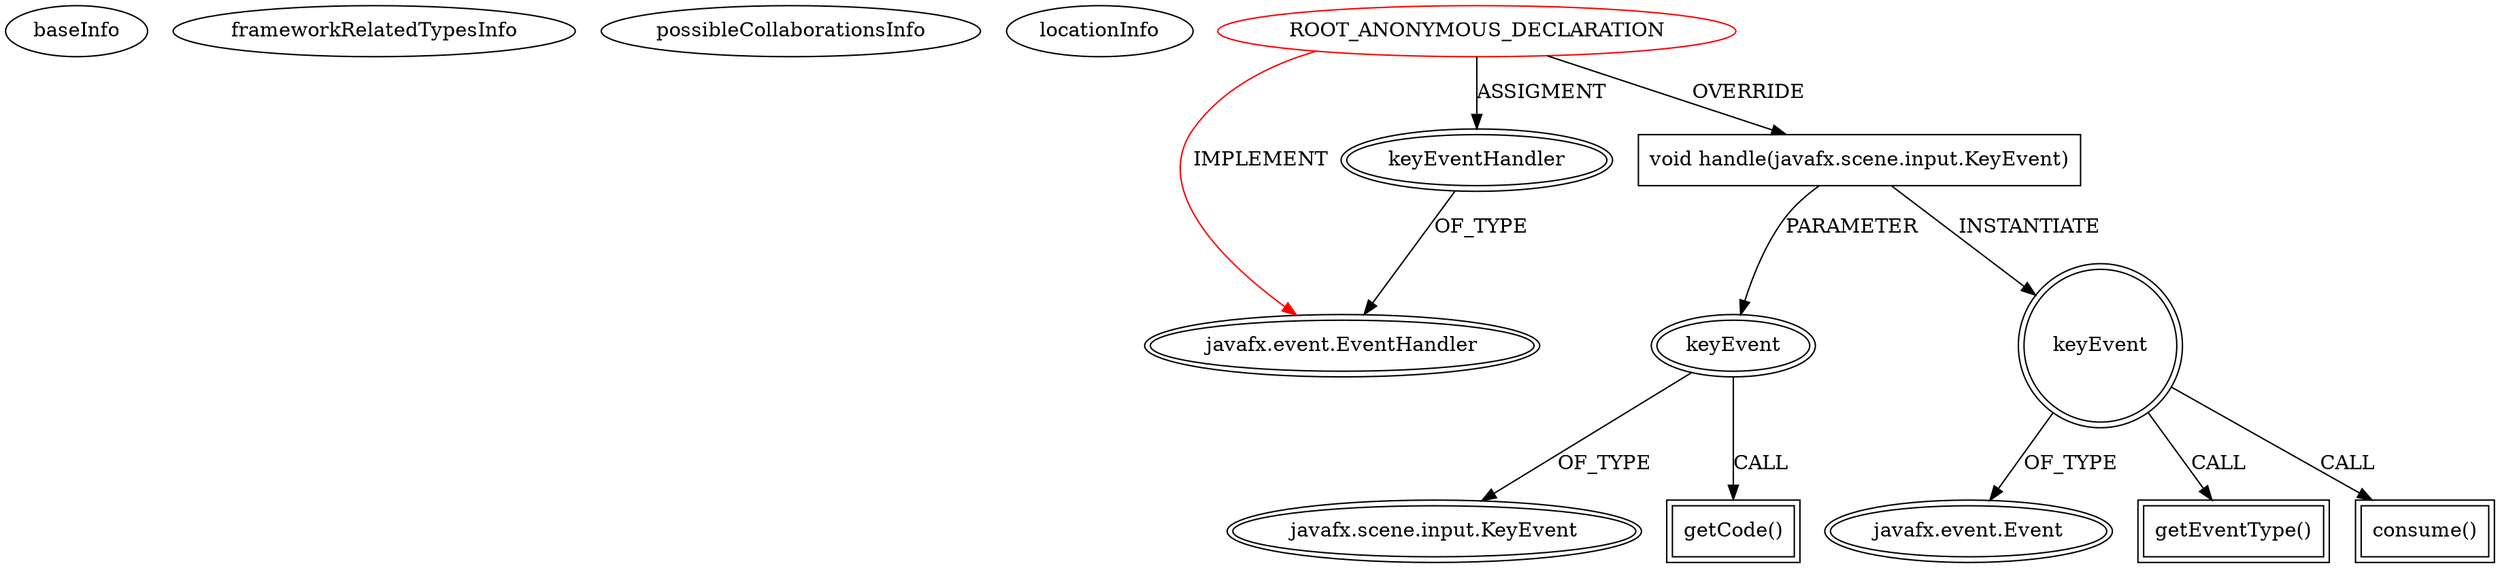 digraph {
baseInfo[graphId=637,category="extension_graph",isAnonymous=true,possibleRelation=false]
frameworkRelatedTypesInfo[0="javafx.event.EventHandler"]
possibleCollaborationsInfo[]
locationInfo[projectName="Johnmalc-JavaFX",filePath="/Johnmalc-JavaFX/JavaFX-master/src/ex/KeyboardExample.java",contextSignature="void installEventHandler(javafx.scene.Parent)",graphId="637"]
0[label="ROOT_ANONYMOUS_DECLARATION",vertexType="ROOT_ANONYMOUS_DECLARATION",isFrameworkType=false,color=red]
1[label="javafx.event.EventHandler",vertexType="FRAMEWORK_INTERFACE_TYPE",isFrameworkType=true,peripheries=2]
2[label="keyEventHandler",vertexType="OUTSIDE_VARIABLE_EXPRESION",isFrameworkType=true,peripheries=2]
4[label="void handle(javafx.scene.input.KeyEvent)",vertexType="OVERRIDING_METHOD_DECLARATION",isFrameworkType=false,shape=box]
5[label="keyEvent",vertexType="PARAMETER_DECLARATION",isFrameworkType=true,peripheries=2]
6[label="javafx.scene.input.KeyEvent",vertexType="FRAMEWORK_CLASS_TYPE",isFrameworkType=true,peripheries=2]
8[label="getCode()",vertexType="INSIDE_CALL",isFrameworkType=true,peripheries=2,shape=box]
9[label="keyEvent",vertexType="VARIABLE_EXPRESION",isFrameworkType=true,peripheries=2,shape=circle]
11[label="javafx.event.Event",vertexType="FRAMEWORK_CLASS_TYPE",isFrameworkType=true,peripheries=2]
10[label="getEventType()",vertexType="INSIDE_CALL",isFrameworkType=true,peripheries=2,shape=box]
13[label="consume()",vertexType="INSIDE_CALL",isFrameworkType=true,peripheries=2,shape=box]
0->1[label="IMPLEMENT",color=red]
0->2[label="ASSIGMENT"]
2->1[label="OF_TYPE"]
0->4[label="OVERRIDE"]
5->6[label="OF_TYPE"]
4->5[label="PARAMETER"]
5->8[label="CALL"]
4->9[label="INSTANTIATE"]
9->11[label="OF_TYPE"]
9->10[label="CALL"]
9->13[label="CALL"]
}
